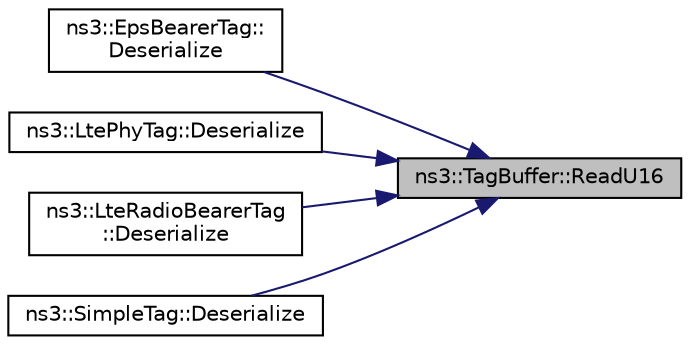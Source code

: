 digraph "ns3::TagBuffer::ReadU16"
{
 // LATEX_PDF_SIZE
  edge [fontname="Helvetica",fontsize="10",labelfontname="Helvetica",labelfontsize="10"];
  node [fontname="Helvetica",fontsize="10",shape=record];
  rankdir="RL";
  Node1 [label="ns3::TagBuffer::ReadU16",height=0.2,width=0.4,color="black", fillcolor="grey75", style="filled", fontcolor="black",tooltip=" "];
  Node1 -> Node2 [dir="back",color="midnightblue",fontsize="10",style="solid",fontname="Helvetica"];
  Node2 [label="ns3::EpsBearerTag::\lDeserialize",height=0.2,width=0.4,color="black", fillcolor="white", style="filled",URL="$classns3_1_1_eps_bearer_tag.html#a209325ccee104db41fd0aefa3940026e",tooltip=" "];
  Node1 -> Node3 [dir="back",color="midnightblue",fontsize="10",style="solid",fontname="Helvetica"];
  Node3 [label="ns3::LtePhyTag::Deserialize",height=0.2,width=0.4,color="black", fillcolor="white", style="filled",URL="$classns3_1_1_lte_phy_tag.html#af1dcc2003e4d725097bfa0217af8f134",tooltip=" "];
  Node1 -> Node4 [dir="back",color="midnightblue",fontsize="10",style="solid",fontname="Helvetica"];
  Node4 [label="ns3::LteRadioBearerTag\l::Deserialize",height=0.2,width=0.4,color="black", fillcolor="white", style="filled",URL="$classns3_1_1_lte_radio_bearer_tag.html#a607a0ef05f2e897de3fe1c176f7a40ff",tooltip=" "];
  Node1 -> Node5 [dir="back",color="midnightblue",fontsize="10",style="solid",fontname="Helvetica"];
  Node5 [label="ns3::SimpleTag::Deserialize",height=0.2,width=0.4,color="black", fillcolor="white", style="filled",URL="$classns3_1_1_simple_tag.html#a794f63c51ab97cef29f81b01be377bc7",tooltip=" "];
}
